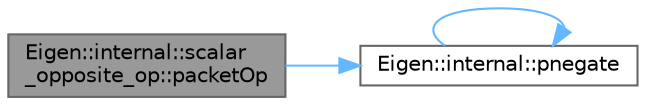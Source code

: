 digraph "Eigen::internal::scalar_opposite_op::packetOp"
{
 // LATEX_PDF_SIZE
  bgcolor="transparent";
  edge [fontname=Helvetica,fontsize=10,labelfontname=Helvetica,labelfontsize=10];
  node [fontname=Helvetica,fontsize=10,shape=box,height=0.2,width=0.4];
  rankdir="LR";
  Node1 [id="Node000001",label="Eigen::internal::scalar\l_opposite_op::packetOp",height=0.2,width=0.4,color="gray40", fillcolor="grey60", style="filled", fontcolor="black",tooltip=" "];
  Node1 -> Node2 [id="edge1_Node000001_Node000002",color="steelblue1",style="solid",tooltip=" "];
  Node2 [id="Node000002",label="Eigen::internal::pnegate",height=0.2,width=0.4,color="grey40", fillcolor="white", style="filled",URL="$namespace_eigen_1_1internal.html#a7f6c6f991788c7f4724039e6d596339d",tooltip=" "];
  Node2 -> Node2 [id="edge2_Node000002_Node000002",color="steelblue1",style="solid",tooltip=" "];
}
